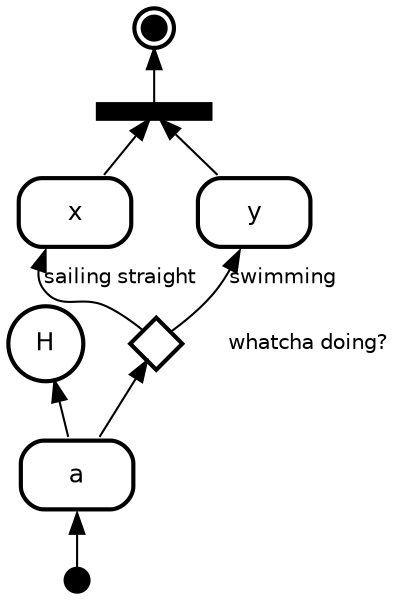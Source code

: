digraph "state transitions" {
  fontname="Helvetica" fontsize=12 penwidth=2.0 splines=true ordering=out compound=true overlap=scale nodesep=0.3 ranksep=0.1 rankdir=BT
  node [shape=plaintext style=filled fillcolor=white fontname=Helvetica fontsize=12 penwidth=2.0]
  edge [fontname=Helvetica fontsize=10]

    "initial" [shape=circle style=filled fillcolor=black fixedsize=true height=0.15 label=""]
    "a" [margin=0 label= < 
      <table align="center" cellborder="0" border="2" style="rounded" width="48">
        <tr><td width="48" cellpadding="7">a</td></tr>
      </table>
    >]
    "x" [margin=0 label= < 
      <table align="center" cellborder="0" border="2" style="rounded" width="48">
        <tr><td width="48" cellpadding="7">x</td></tr>
      </table>
    >]
    "y" [margin=0 label= < 
      <table align="center" cellborder="0" border="2" style="rounded" width="48">
        <tr><td width="48" cellpadding="7">y</td></tr>
      </table>
    >]
    "a.history" [shape=circle label="H"]
    "^" [shape=diamond fixedsize=true width=0.35 height=0.35 fontsize=10 label=" "]
    "^" -> "^" [label=<whatcha doing?> color=transparent];
    "]" [shape=rect fillcolor=black label=" " fixedsize=true style=filled height=0.1]
    "final" [shape=circle style=filled fillcolor=black fixedsize=true height=0.15 peripheries=2 label=""]

    "initial" -> "a" [label=" "]
    "a" -> "a.history" [label=" "]
    "a" -> "^" [label=" "]
    "^" -> "x" [label="sailing straight   \l"]
    "^" -> "y" [label="swimming   \l"]
    "x" -> "]" [label=" "]
    "y" -> "]" [label=" "]
    "]" -> "final" [label=" "]
}
